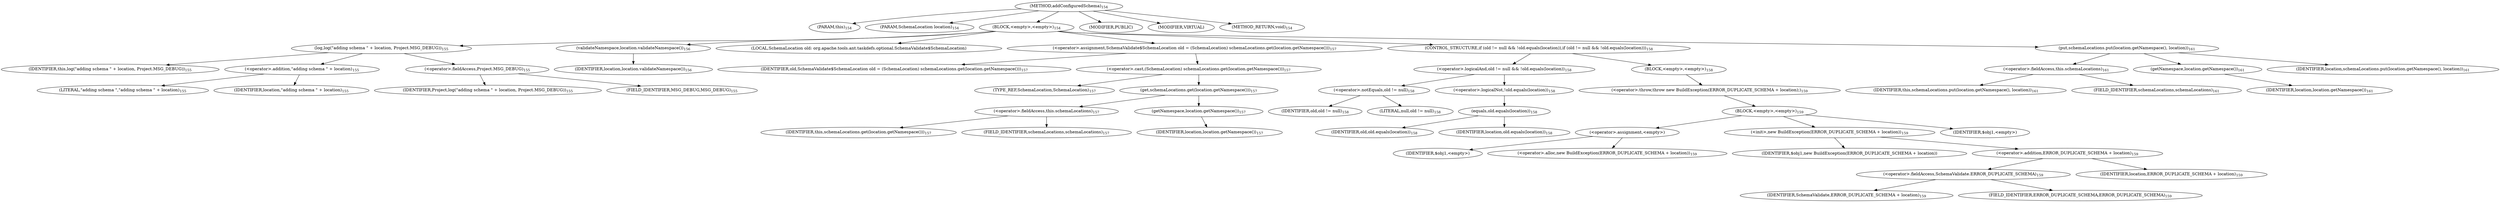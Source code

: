 digraph "addConfiguredSchema" {  
"220" [label = <(METHOD,addConfiguredSchema)<SUB>154</SUB>> ]
"17" [label = <(PARAM,this)<SUB>154</SUB>> ]
"221" [label = <(PARAM,SchemaLocation location)<SUB>154</SUB>> ]
"222" [label = <(BLOCK,&lt;empty&gt;,&lt;empty&gt;)<SUB>154</SUB>> ]
"223" [label = <(log,log(&quot;adding schema &quot; + location, Project.MSG_DEBUG))<SUB>155</SUB>> ]
"16" [label = <(IDENTIFIER,this,log(&quot;adding schema &quot; + location, Project.MSG_DEBUG))<SUB>155</SUB>> ]
"224" [label = <(&lt;operator&gt;.addition,&quot;adding schema &quot; + location)<SUB>155</SUB>> ]
"225" [label = <(LITERAL,&quot;adding schema &quot;,&quot;adding schema &quot; + location)<SUB>155</SUB>> ]
"226" [label = <(IDENTIFIER,location,&quot;adding schema &quot; + location)<SUB>155</SUB>> ]
"227" [label = <(&lt;operator&gt;.fieldAccess,Project.MSG_DEBUG)<SUB>155</SUB>> ]
"228" [label = <(IDENTIFIER,Project,log(&quot;adding schema &quot; + location, Project.MSG_DEBUG))<SUB>155</SUB>> ]
"229" [label = <(FIELD_IDENTIFIER,MSG_DEBUG,MSG_DEBUG)<SUB>155</SUB>> ]
"230" [label = <(validateNamespace,location.validateNamespace())<SUB>156</SUB>> ]
"231" [label = <(IDENTIFIER,location,location.validateNamespace())<SUB>156</SUB>> ]
"232" [label = <(LOCAL,SchemaLocation old: org.apache.tools.ant.taskdefs.optional.SchemaValidate$SchemaLocation)> ]
"233" [label = <(&lt;operator&gt;.assignment,SchemaValidate$SchemaLocation old = (SchemaLocation) schemaLocations.get(location.getNamespace()))<SUB>157</SUB>> ]
"234" [label = <(IDENTIFIER,old,SchemaValidate$SchemaLocation old = (SchemaLocation) schemaLocations.get(location.getNamespace()))<SUB>157</SUB>> ]
"235" [label = <(&lt;operator&gt;.cast,(SchemaLocation) schemaLocations.get(location.getNamespace()))<SUB>157</SUB>> ]
"236" [label = <(TYPE_REF,SchemaLocation,SchemaLocation)<SUB>157</SUB>> ]
"237" [label = <(get,schemaLocations.get(location.getNamespace()))<SUB>157</SUB>> ]
"238" [label = <(&lt;operator&gt;.fieldAccess,this.schemaLocations)<SUB>157</SUB>> ]
"239" [label = <(IDENTIFIER,this,schemaLocations.get(location.getNamespace()))<SUB>157</SUB>> ]
"240" [label = <(FIELD_IDENTIFIER,schemaLocations,schemaLocations)<SUB>157</SUB>> ]
"241" [label = <(getNamespace,location.getNamespace())<SUB>157</SUB>> ]
"242" [label = <(IDENTIFIER,location,location.getNamespace())<SUB>157</SUB>> ]
"243" [label = <(CONTROL_STRUCTURE,if (old != null &amp;&amp; !old.equals(location)),if (old != null &amp;&amp; !old.equals(location)))<SUB>158</SUB>> ]
"244" [label = <(&lt;operator&gt;.logicalAnd,old != null &amp;&amp; !old.equals(location))<SUB>158</SUB>> ]
"245" [label = <(&lt;operator&gt;.notEquals,old != null)<SUB>158</SUB>> ]
"246" [label = <(IDENTIFIER,old,old != null)<SUB>158</SUB>> ]
"247" [label = <(LITERAL,null,old != null)<SUB>158</SUB>> ]
"248" [label = <(&lt;operator&gt;.logicalNot,!old.equals(location))<SUB>158</SUB>> ]
"249" [label = <(equals,old.equals(location))<SUB>158</SUB>> ]
"250" [label = <(IDENTIFIER,old,old.equals(location))<SUB>158</SUB>> ]
"251" [label = <(IDENTIFIER,location,old.equals(location))<SUB>158</SUB>> ]
"252" [label = <(BLOCK,&lt;empty&gt;,&lt;empty&gt;)<SUB>158</SUB>> ]
"253" [label = <(&lt;operator&gt;.throw,throw new BuildException(ERROR_DUPLICATE_SCHEMA + location);)<SUB>159</SUB>> ]
"254" [label = <(BLOCK,&lt;empty&gt;,&lt;empty&gt;)<SUB>159</SUB>> ]
"255" [label = <(&lt;operator&gt;.assignment,&lt;empty&gt;)> ]
"256" [label = <(IDENTIFIER,$obj1,&lt;empty&gt;)> ]
"257" [label = <(&lt;operator&gt;.alloc,new BuildException(ERROR_DUPLICATE_SCHEMA + location))<SUB>159</SUB>> ]
"258" [label = <(&lt;init&gt;,new BuildException(ERROR_DUPLICATE_SCHEMA + location))<SUB>159</SUB>> ]
"259" [label = <(IDENTIFIER,$obj1,new BuildException(ERROR_DUPLICATE_SCHEMA + location))> ]
"260" [label = <(&lt;operator&gt;.addition,ERROR_DUPLICATE_SCHEMA + location)<SUB>159</SUB>> ]
"261" [label = <(&lt;operator&gt;.fieldAccess,SchemaValidate.ERROR_DUPLICATE_SCHEMA)<SUB>159</SUB>> ]
"262" [label = <(IDENTIFIER,SchemaValidate,ERROR_DUPLICATE_SCHEMA + location)<SUB>159</SUB>> ]
"263" [label = <(FIELD_IDENTIFIER,ERROR_DUPLICATE_SCHEMA,ERROR_DUPLICATE_SCHEMA)<SUB>159</SUB>> ]
"264" [label = <(IDENTIFIER,location,ERROR_DUPLICATE_SCHEMA + location)<SUB>159</SUB>> ]
"265" [label = <(IDENTIFIER,$obj1,&lt;empty&gt;)> ]
"266" [label = <(put,schemaLocations.put(location.getNamespace(), location))<SUB>161</SUB>> ]
"267" [label = <(&lt;operator&gt;.fieldAccess,this.schemaLocations)<SUB>161</SUB>> ]
"268" [label = <(IDENTIFIER,this,schemaLocations.put(location.getNamespace(), location))<SUB>161</SUB>> ]
"269" [label = <(FIELD_IDENTIFIER,schemaLocations,schemaLocations)<SUB>161</SUB>> ]
"270" [label = <(getNamespace,location.getNamespace())<SUB>161</SUB>> ]
"271" [label = <(IDENTIFIER,location,location.getNamespace())<SUB>161</SUB>> ]
"272" [label = <(IDENTIFIER,location,schemaLocations.put(location.getNamespace(), location))<SUB>161</SUB>> ]
"273" [label = <(MODIFIER,PUBLIC)> ]
"274" [label = <(MODIFIER,VIRTUAL)> ]
"275" [label = <(METHOD_RETURN,void)<SUB>154</SUB>> ]
  "220" -> "17" 
  "220" -> "221" 
  "220" -> "222" 
  "220" -> "273" 
  "220" -> "274" 
  "220" -> "275" 
  "222" -> "223" 
  "222" -> "230" 
  "222" -> "232" 
  "222" -> "233" 
  "222" -> "243" 
  "222" -> "266" 
  "223" -> "16" 
  "223" -> "224" 
  "223" -> "227" 
  "224" -> "225" 
  "224" -> "226" 
  "227" -> "228" 
  "227" -> "229" 
  "230" -> "231" 
  "233" -> "234" 
  "233" -> "235" 
  "235" -> "236" 
  "235" -> "237" 
  "237" -> "238" 
  "237" -> "241" 
  "238" -> "239" 
  "238" -> "240" 
  "241" -> "242" 
  "243" -> "244" 
  "243" -> "252" 
  "244" -> "245" 
  "244" -> "248" 
  "245" -> "246" 
  "245" -> "247" 
  "248" -> "249" 
  "249" -> "250" 
  "249" -> "251" 
  "252" -> "253" 
  "253" -> "254" 
  "254" -> "255" 
  "254" -> "258" 
  "254" -> "265" 
  "255" -> "256" 
  "255" -> "257" 
  "258" -> "259" 
  "258" -> "260" 
  "260" -> "261" 
  "260" -> "264" 
  "261" -> "262" 
  "261" -> "263" 
  "266" -> "267" 
  "266" -> "270" 
  "266" -> "272" 
  "267" -> "268" 
  "267" -> "269" 
  "270" -> "271" 
}
